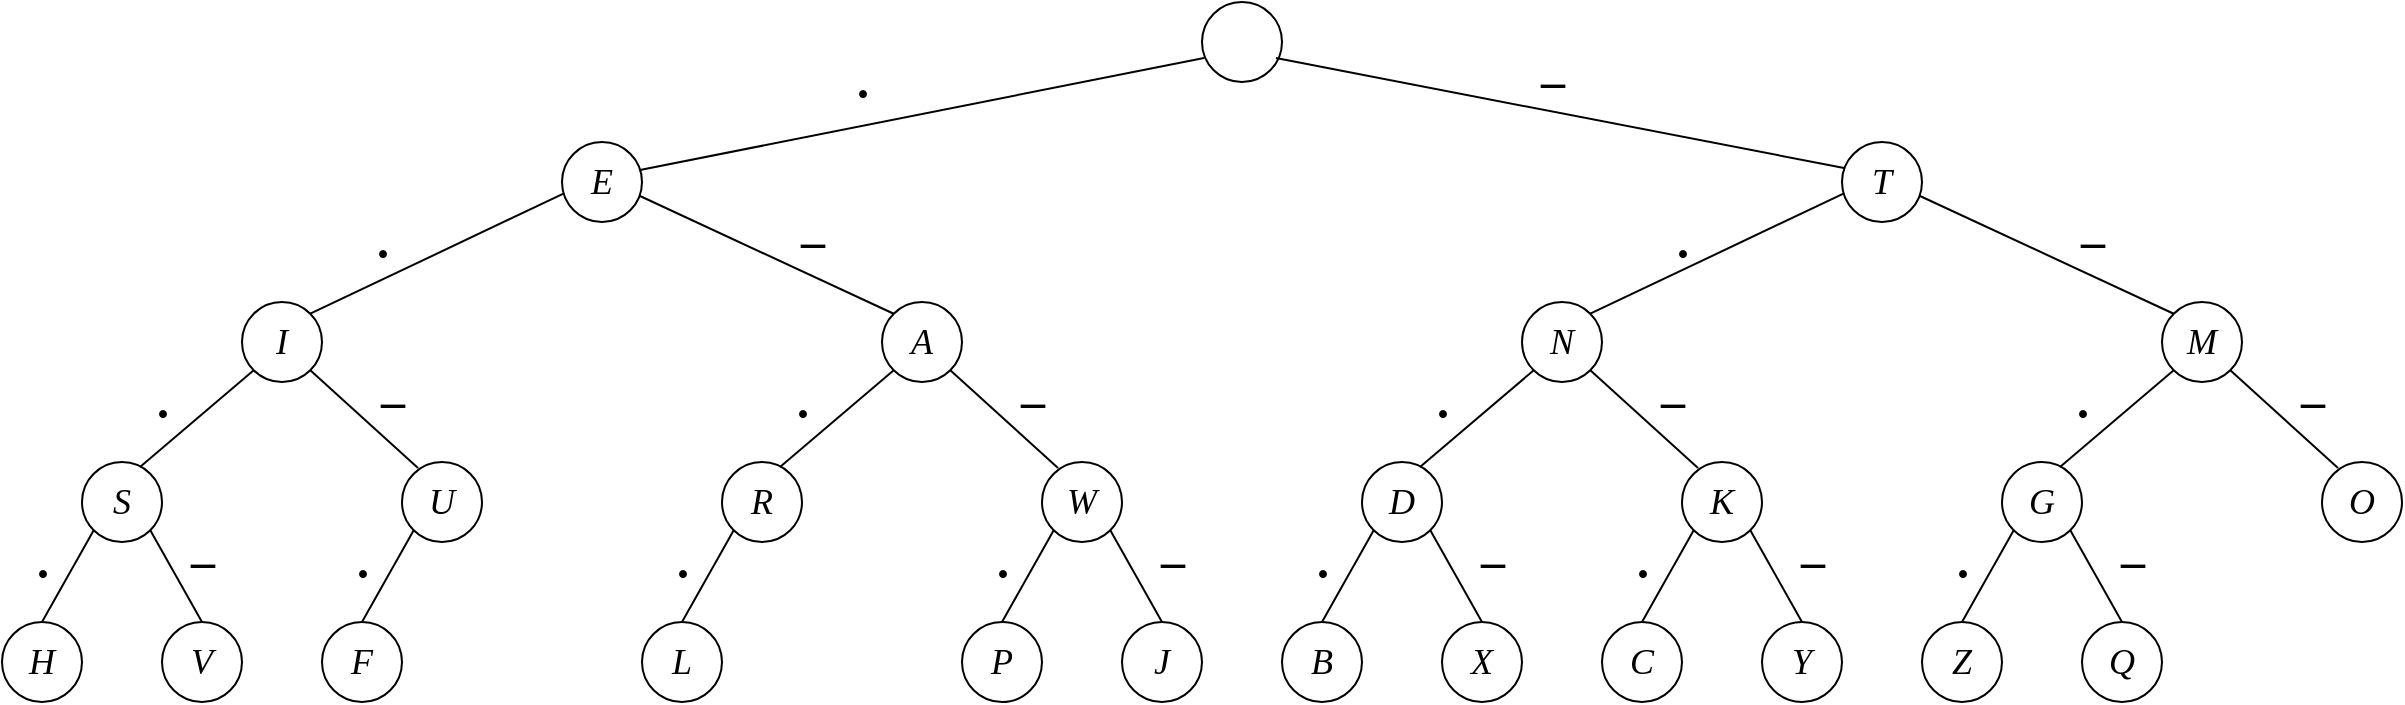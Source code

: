 <mxfile version="12.4.2" type="device" pages="1"><diagram id="geSZAMxbLidAp9BzC6RJ" name="Page-1"><mxGraphModel dx="1544" dy="1580" grid="1" gridSize="10" guides="1" tooltips="1" connect="1" arrows="1" fold="1" page="1" pageScale="1" pageWidth="850" pageHeight="1100" math="0" shadow="0"><root><mxCell id="0"/><mxCell id="1" parent="0"/><mxCell id="Bn1bOHZCIJpOseVx77GF-1" value="&lt;font face=&quot;cm&quot; style=&quot;font-size: 18px&quot;&gt;&lt;i&gt;H&lt;/i&gt;&lt;/font&gt;" style="ellipse;whiteSpace=wrap;html=1;aspect=fixed;" vertex="1" parent="1"><mxGeometry x="40" y="320" width="40" height="40" as="geometry"/></mxCell><mxCell id="Bn1bOHZCIJpOseVx77GF-2" value="&lt;font face=&quot;cm&quot; style=&quot;font-size: 18px&quot;&gt;&lt;i&gt;V&lt;/i&gt;&lt;/font&gt;" style="ellipse;whiteSpace=wrap;html=1;aspect=fixed;" vertex="1" parent="1"><mxGeometry x="120" y="320" width="40" height="40" as="geometry"/></mxCell><mxCell id="Bn1bOHZCIJpOseVx77GF-3" value="&lt;font face=&quot;cm&quot; style=&quot;font-size: 18px&quot;&gt;&lt;i&gt;S&lt;/i&gt;&lt;/font&gt;" style="ellipse;whiteSpace=wrap;html=1;aspect=fixed;" vertex="1" parent="1"><mxGeometry x="80" y="240" width="40" height="40" as="geometry"/></mxCell><mxCell id="Bn1bOHZCIJpOseVx77GF-4" value="" style="endArrow=none;html=1;entryX=0;entryY=1;entryDx=0;entryDy=0;exitX=0.5;exitY=0;exitDx=0;exitDy=0;" edge="1" parent="1" source="Bn1bOHZCIJpOseVx77GF-1" target="Bn1bOHZCIJpOseVx77GF-3"><mxGeometry width="50" height="50" relative="1" as="geometry"><mxPoint x="91" y="340" as="sourcePoint"/><mxPoint x="90" y="380" as="targetPoint"/></mxGeometry></mxCell><mxCell id="Bn1bOHZCIJpOseVx77GF-5" value="" style="endArrow=none;html=1;entryX=0.5;entryY=0;entryDx=0;entryDy=0;entryPerimeter=0;exitX=1;exitY=1;exitDx=0;exitDy=0;" edge="1" parent="1" source="Bn1bOHZCIJpOseVx77GF-3" target="Bn1bOHZCIJpOseVx77GF-2"><mxGeometry width="50" height="50" relative="1" as="geometry"><mxPoint x="114" y="274" as="sourcePoint"/><mxPoint x="130" y="320" as="targetPoint"/></mxGeometry></mxCell><mxCell id="Bn1bOHZCIJpOseVx77GF-11" value="&lt;font face=&quot;cm&quot; style=&quot;font-size: 18px&quot;&gt;&lt;i&gt;F&lt;/i&gt;&lt;/font&gt;" style="ellipse;whiteSpace=wrap;html=1;aspect=fixed;" vertex="1" parent="1"><mxGeometry x="200" y="320" width="40" height="40" as="geometry"/></mxCell><mxCell id="Bn1bOHZCIJpOseVx77GF-13" value="&lt;font face=&quot;cm&quot; style=&quot;font-size: 18px&quot;&gt;&lt;i&gt;U&lt;/i&gt;&lt;/font&gt;" style="ellipse;whiteSpace=wrap;html=1;aspect=fixed;" vertex="1" parent="1"><mxGeometry x="240" y="240" width="40" height="40" as="geometry"/></mxCell><mxCell id="Bn1bOHZCIJpOseVx77GF-14" value="" style="endArrow=none;html=1;entryX=0;entryY=1;entryDx=0;entryDy=0;exitX=0.5;exitY=0;exitDx=0;exitDy=0;" edge="1" source="Bn1bOHZCIJpOseVx77GF-11" target="Bn1bOHZCIJpOseVx77GF-13" parent="1"><mxGeometry width="50" height="50" relative="1" as="geometry"><mxPoint x="251" y="340" as="sourcePoint"/><mxPoint x="250" y="380" as="targetPoint"/></mxGeometry></mxCell><mxCell id="Bn1bOHZCIJpOseVx77GF-16" value="&lt;font face=&quot;cm&quot; style=&quot;font-size: 18px&quot;&gt;&lt;i&gt;I&lt;/i&gt;&lt;/font&gt;" style="ellipse;whiteSpace=wrap;html=1;aspect=fixed;" vertex="1" parent="1"><mxGeometry x="160" y="160" width="40" height="40" as="geometry"/></mxCell><mxCell id="Bn1bOHZCIJpOseVx77GF-17" value="" style="endArrow=none;html=1;entryX=0;entryY=1;entryDx=0;entryDy=0;exitX=0.725;exitY=0.063;exitDx=0;exitDy=0;exitPerimeter=0;movable=0;resizable=0;rotatable=0;deletable=0;editable=0;connectable=0;" edge="1" parent="1" source="Bn1bOHZCIJpOseVx77GF-3" target="Bn1bOHZCIJpOseVx77GF-16"><mxGeometry width="50" height="50" relative="1" as="geometry"><mxPoint x="40" y="430" as="sourcePoint"/><mxPoint x="160" y="200" as="targetPoint"/></mxGeometry></mxCell><mxCell id="Bn1bOHZCIJpOseVx77GF-18" value="" style="endArrow=none;html=1;entryX=1;entryY=1;entryDx=0;entryDy=0;exitX=0.2;exitY=0.075;exitDx=0;exitDy=0;exitPerimeter=0;movable=0;resizable=0;rotatable=0;deletable=0;editable=0;connectable=0;" edge="1" parent="1" source="Bn1bOHZCIJpOseVx77GF-13" target="Bn1bOHZCIJpOseVx77GF-16"><mxGeometry width="50" height="50" relative="1" as="geometry"><mxPoint x="119" y="252.52" as="sourcePoint"/><mxPoint x="175.858" y="204.142" as="targetPoint"/></mxGeometry></mxCell><mxCell id="Bn1bOHZCIJpOseVx77GF-19" value="&lt;font face=&quot;cm&quot; style=&quot;font-size: 18px&quot;&gt;&lt;i&gt;L&lt;/i&gt;&lt;/font&gt;" style="ellipse;whiteSpace=wrap;html=1;aspect=fixed;" vertex="1" parent="1"><mxGeometry x="360" y="320" width="40" height="40" as="geometry"/></mxCell><mxCell id="Bn1bOHZCIJpOseVx77GF-21" value="&lt;font face=&quot;cm&quot; style=&quot;font-size: 18px&quot;&gt;&lt;i&gt;R&lt;/i&gt;&lt;/font&gt;" style="ellipse;whiteSpace=wrap;html=1;aspect=fixed;" vertex="1" parent="1"><mxGeometry x="400" y="240" width="40" height="40" as="geometry"/></mxCell><mxCell id="Bn1bOHZCIJpOseVx77GF-22" value="" style="endArrow=none;html=1;entryX=0;entryY=1;entryDx=0;entryDy=0;exitX=0.5;exitY=0;exitDx=0;exitDy=0;" edge="1" source="Bn1bOHZCIJpOseVx77GF-19" target="Bn1bOHZCIJpOseVx77GF-21" parent="1"><mxGeometry width="50" height="50" relative="1" as="geometry"><mxPoint x="411" y="340" as="sourcePoint"/><mxPoint x="410" y="380" as="targetPoint"/></mxGeometry></mxCell><mxCell id="Bn1bOHZCIJpOseVx77GF-24" value="&lt;font face=&quot;cm&quot; style=&quot;font-size: 18px&quot;&gt;&lt;i&gt;P&lt;/i&gt;&lt;/font&gt;" style="ellipse;whiteSpace=wrap;html=1;aspect=fixed;" vertex="1" parent="1"><mxGeometry x="520" y="320" width="40" height="40" as="geometry"/></mxCell><mxCell id="Bn1bOHZCIJpOseVx77GF-25" value="&lt;font face=&quot;cm&quot; style=&quot;font-size: 18px&quot;&gt;&lt;i&gt;J&lt;/i&gt;&lt;/font&gt;" style="ellipse;whiteSpace=wrap;html=1;aspect=fixed;" vertex="1" parent="1"><mxGeometry x="600" y="320" width="40" height="40" as="geometry"/></mxCell><mxCell id="Bn1bOHZCIJpOseVx77GF-26" value="&lt;font face=&quot;cm&quot; style=&quot;font-size: 18px&quot;&gt;&lt;i&gt;W&lt;/i&gt;&lt;/font&gt;" style="ellipse;whiteSpace=wrap;html=1;aspect=fixed;" vertex="1" parent="1"><mxGeometry x="560" y="240" width="40" height="40" as="geometry"/></mxCell><mxCell id="Bn1bOHZCIJpOseVx77GF-27" value="" style="endArrow=none;html=1;entryX=0;entryY=1;entryDx=0;entryDy=0;exitX=0.5;exitY=0;exitDx=0;exitDy=0;" edge="1" source="Bn1bOHZCIJpOseVx77GF-24" target="Bn1bOHZCIJpOseVx77GF-26" parent="1"><mxGeometry width="50" height="50" relative="1" as="geometry"><mxPoint x="571" y="340" as="sourcePoint"/><mxPoint x="570" y="380" as="targetPoint"/></mxGeometry></mxCell><mxCell id="Bn1bOHZCIJpOseVx77GF-28" value="" style="endArrow=none;html=1;entryX=0.5;entryY=0;entryDx=0;entryDy=0;entryPerimeter=0;exitX=1;exitY=1;exitDx=0;exitDy=0;" edge="1" source="Bn1bOHZCIJpOseVx77GF-26" target="Bn1bOHZCIJpOseVx77GF-25" parent="1"><mxGeometry width="50" height="50" relative="1" as="geometry"><mxPoint x="594" y="274" as="sourcePoint"/><mxPoint x="610" y="320" as="targetPoint"/></mxGeometry></mxCell><mxCell id="Bn1bOHZCIJpOseVx77GF-29" value="&lt;font face=&quot;cm&quot; style=&quot;font-size: 18px&quot;&gt;&lt;i&gt;A&lt;/i&gt;&lt;/font&gt;" style="ellipse;whiteSpace=wrap;html=1;aspect=fixed;" vertex="1" parent="1"><mxGeometry x="480" y="160" width="40" height="40" as="geometry"/></mxCell><mxCell id="Bn1bOHZCIJpOseVx77GF-30" value="" style="endArrow=none;html=1;entryX=0;entryY=1;entryDx=0;entryDy=0;exitX=0.725;exitY=0.063;exitDx=0;exitDy=0;exitPerimeter=0;movable=0;resizable=0;rotatable=0;deletable=0;editable=0;connectable=0;" edge="1" source="Bn1bOHZCIJpOseVx77GF-21" target="Bn1bOHZCIJpOseVx77GF-29" parent="1"><mxGeometry width="50" height="50" relative="1" as="geometry"><mxPoint x="50" y="440" as="sourcePoint"/><mxPoint x="170" y="210" as="targetPoint"/></mxGeometry></mxCell><mxCell id="Bn1bOHZCIJpOseVx77GF-31" value="" style="endArrow=none;html=1;entryX=1;entryY=1;entryDx=0;entryDy=0;exitX=0.2;exitY=0.075;exitDx=0;exitDy=0;exitPerimeter=0;movable=0;resizable=0;rotatable=0;deletable=0;editable=0;connectable=0;" edge="1" source="Bn1bOHZCIJpOseVx77GF-26" target="Bn1bOHZCIJpOseVx77GF-29" parent="1"><mxGeometry width="50" height="50" relative="1" as="geometry"><mxPoint x="129" y="262.52" as="sourcePoint"/><mxPoint x="185.858" y="214.142" as="targetPoint"/></mxGeometry></mxCell><mxCell id="Bn1bOHZCIJpOseVx77GF-32" value="&lt;font face=&quot;cm&quot; style=&quot;font-size: 18px&quot;&gt;&lt;i&gt;E&lt;/i&gt;&lt;/font&gt;" style="ellipse;whiteSpace=wrap;html=1;aspect=fixed;" vertex="1" parent="1"><mxGeometry x="320" y="80" width="40" height="40" as="geometry"/></mxCell><mxCell id="Bn1bOHZCIJpOseVx77GF-33" value="" style="endArrow=none;html=1;entryX=0.025;entryY=0.642;entryDx=0;entryDy=0;exitX=1;exitY=0;exitDx=0;exitDy=0;entryPerimeter=0;" edge="1" parent="1" source="Bn1bOHZCIJpOseVx77GF-16" target="Bn1bOHZCIJpOseVx77GF-32"><mxGeometry width="50" height="50" relative="1" as="geometry"><mxPoint x="235" y="170" as="sourcePoint"/><mxPoint x="285" y="120" as="targetPoint"/></mxGeometry></mxCell><mxCell id="Bn1bOHZCIJpOseVx77GF-34" value="" style="endArrow=none;html=1;entryX=0.975;entryY=0.675;entryDx=0;entryDy=0;exitX=0;exitY=0;exitDx=0;exitDy=0;entryPerimeter=0;" edge="1" parent="1" source="Bn1bOHZCIJpOseVx77GF-29" target="Bn1bOHZCIJpOseVx77GF-32"><mxGeometry width="50" height="50" relative="1" as="geometry"><mxPoint x="290.002" y="199.998" as="sourcePoint"/><mxPoint x="416.86" y="139.82" as="targetPoint"/></mxGeometry></mxCell><mxCell id="Bn1bOHZCIJpOseVx77GF-35" value="&lt;font face=&quot;cm&quot; style=&quot;font-size: 18px&quot;&gt;&lt;i&gt;B&lt;/i&gt;&lt;/font&gt;" style="ellipse;whiteSpace=wrap;html=1;aspect=fixed;" vertex="1" parent="1"><mxGeometry x="680" y="320" width="40" height="40" as="geometry"/></mxCell><mxCell id="Bn1bOHZCIJpOseVx77GF-36" value="&lt;font face=&quot;cm&quot; style=&quot;font-size: 18px&quot;&gt;&lt;i&gt;X&lt;/i&gt;&lt;/font&gt;" style="ellipse;whiteSpace=wrap;html=1;aspect=fixed;" vertex="1" parent="1"><mxGeometry x="760" y="320" width="40" height="40" as="geometry"/></mxCell><mxCell id="Bn1bOHZCIJpOseVx77GF-37" value="&lt;font face=&quot;cm&quot; style=&quot;font-size: 18px&quot;&gt;&lt;i&gt;D&lt;/i&gt;&lt;/font&gt;" style="ellipse;whiteSpace=wrap;html=1;aspect=fixed;" vertex="1" parent="1"><mxGeometry x="720" y="240" width="40" height="40" as="geometry"/></mxCell><mxCell id="Bn1bOHZCIJpOseVx77GF-38" value="" style="endArrow=none;html=1;entryX=0;entryY=1;entryDx=0;entryDy=0;exitX=0.5;exitY=0;exitDx=0;exitDy=0;" edge="1" source="Bn1bOHZCIJpOseVx77GF-35" target="Bn1bOHZCIJpOseVx77GF-37" parent="1"><mxGeometry width="50" height="50" relative="1" as="geometry"><mxPoint x="731" y="340" as="sourcePoint"/><mxPoint x="730" y="380" as="targetPoint"/></mxGeometry></mxCell><mxCell id="Bn1bOHZCIJpOseVx77GF-39" value="" style="endArrow=none;html=1;entryX=0.5;entryY=0;entryDx=0;entryDy=0;entryPerimeter=0;exitX=1;exitY=1;exitDx=0;exitDy=0;" edge="1" source="Bn1bOHZCIJpOseVx77GF-37" target="Bn1bOHZCIJpOseVx77GF-36" parent="1"><mxGeometry width="50" height="50" relative="1" as="geometry"><mxPoint x="754" y="274" as="sourcePoint"/><mxPoint x="770" y="320" as="targetPoint"/></mxGeometry></mxCell><mxCell id="Bn1bOHZCIJpOseVx77GF-40" value="&lt;font face=&quot;cm&quot; style=&quot;font-size: 18px&quot;&gt;&lt;i&gt;C&lt;/i&gt;&lt;/font&gt;" style="ellipse;whiteSpace=wrap;html=1;aspect=fixed;" vertex="1" parent="1"><mxGeometry x="840" y="320" width="40" height="40" as="geometry"/></mxCell><mxCell id="Bn1bOHZCIJpOseVx77GF-41" value="&lt;font face=&quot;cm&quot; style=&quot;font-size: 18px&quot;&gt;&lt;i&gt;Y&lt;/i&gt;&lt;/font&gt;" style="ellipse;whiteSpace=wrap;html=1;aspect=fixed;" vertex="1" parent="1"><mxGeometry x="920" y="320" width="40" height="40" as="geometry"/></mxCell><mxCell id="Bn1bOHZCIJpOseVx77GF-42" value="&lt;font face=&quot;cm&quot; style=&quot;font-size: 18px&quot;&gt;&lt;i&gt;K&lt;/i&gt;&lt;/font&gt;" style="ellipse;whiteSpace=wrap;html=1;aspect=fixed;" vertex="1" parent="1"><mxGeometry x="880" y="240" width="40" height="40" as="geometry"/></mxCell><mxCell id="Bn1bOHZCIJpOseVx77GF-43" value="" style="endArrow=none;html=1;entryX=0;entryY=1;entryDx=0;entryDy=0;exitX=0.5;exitY=0;exitDx=0;exitDy=0;" edge="1" source="Bn1bOHZCIJpOseVx77GF-40" target="Bn1bOHZCIJpOseVx77GF-42" parent="1"><mxGeometry width="50" height="50" relative="1" as="geometry"><mxPoint x="891" y="340" as="sourcePoint"/><mxPoint x="890" y="380" as="targetPoint"/></mxGeometry></mxCell><mxCell id="Bn1bOHZCIJpOseVx77GF-44" value="" style="endArrow=none;html=1;entryX=0.5;entryY=0;entryDx=0;entryDy=0;entryPerimeter=0;exitX=1;exitY=1;exitDx=0;exitDy=0;" edge="1" source="Bn1bOHZCIJpOseVx77GF-42" target="Bn1bOHZCIJpOseVx77GF-41" parent="1"><mxGeometry width="50" height="50" relative="1" as="geometry"><mxPoint x="914" y="274" as="sourcePoint"/><mxPoint x="930" y="320" as="targetPoint"/></mxGeometry></mxCell><mxCell id="Bn1bOHZCIJpOseVx77GF-45" value="&lt;font face=&quot;cm&quot; style=&quot;font-size: 18px&quot;&gt;&lt;i&gt;N&lt;/i&gt;&lt;/font&gt;" style="ellipse;whiteSpace=wrap;html=1;aspect=fixed;" vertex="1" parent="1"><mxGeometry x="800" y="160" width="40" height="40" as="geometry"/></mxCell><mxCell id="Bn1bOHZCIJpOseVx77GF-46" value="" style="endArrow=none;html=1;entryX=0;entryY=1;entryDx=0;entryDy=0;exitX=0.725;exitY=0.063;exitDx=0;exitDy=0;exitPerimeter=0;movable=0;resizable=0;rotatable=0;deletable=0;editable=0;connectable=0;" edge="1" source="Bn1bOHZCIJpOseVx77GF-37" target="Bn1bOHZCIJpOseVx77GF-45" parent="1"><mxGeometry width="50" height="50" relative="1" as="geometry"><mxPoint x="50" y="440" as="sourcePoint"/><mxPoint x="170" y="210" as="targetPoint"/></mxGeometry></mxCell><mxCell id="Bn1bOHZCIJpOseVx77GF-47" value="" style="endArrow=none;html=1;entryX=1;entryY=1;entryDx=0;entryDy=0;exitX=0.2;exitY=0.075;exitDx=0;exitDy=0;exitPerimeter=0;movable=0;resizable=0;rotatable=0;deletable=0;editable=0;connectable=0;" edge="1" source="Bn1bOHZCIJpOseVx77GF-42" target="Bn1bOHZCIJpOseVx77GF-45" parent="1"><mxGeometry width="50" height="50" relative="1" as="geometry"><mxPoint x="129" y="262.52" as="sourcePoint"/><mxPoint x="185.858" y="214.142" as="targetPoint"/></mxGeometry></mxCell><mxCell id="Bn1bOHZCIJpOseVx77GF-48" value="&lt;font face=&quot;cm&quot; style=&quot;font-size: 18px&quot;&gt;&lt;i&gt;Z&lt;/i&gt;&lt;/font&gt;" style="ellipse;whiteSpace=wrap;html=1;aspect=fixed;" vertex="1" parent="1"><mxGeometry x="1000" y="320" width="40" height="40" as="geometry"/></mxCell><mxCell id="Bn1bOHZCIJpOseVx77GF-49" value="&lt;font face=&quot;cm&quot; style=&quot;font-size: 18px&quot;&gt;&lt;i&gt;Q&lt;/i&gt;&lt;/font&gt;" style="ellipse;whiteSpace=wrap;html=1;aspect=fixed;" vertex="1" parent="1"><mxGeometry x="1080" y="320" width="40" height="40" as="geometry"/></mxCell><mxCell id="Bn1bOHZCIJpOseVx77GF-50" value="&lt;font face=&quot;cm&quot; style=&quot;font-size: 18px&quot;&gt;&lt;i&gt;G&lt;/i&gt;&lt;/font&gt;" style="ellipse;whiteSpace=wrap;html=1;aspect=fixed;" vertex="1" parent="1"><mxGeometry x="1040" y="240" width="40" height="40" as="geometry"/></mxCell><mxCell id="Bn1bOHZCIJpOseVx77GF-51" value="" style="endArrow=none;html=1;entryX=0;entryY=1;entryDx=0;entryDy=0;exitX=0.5;exitY=0;exitDx=0;exitDy=0;" edge="1" source="Bn1bOHZCIJpOseVx77GF-48" target="Bn1bOHZCIJpOseVx77GF-50" parent="1"><mxGeometry width="50" height="50" relative="1" as="geometry"><mxPoint x="1051" y="340" as="sourcePoint"/><mxPoint x="1050" y="380" as="targetPoint"/></mxGeometry></mxCell><mxCell id="Bn1bOHZCIJpOseVx77GF-52" value="" style="endArrow=none;html=1;entryX=0.5;entryY=0;entryDx=0;entryDy=0;entryPerimeter=0;exitX=1;exitY=1;exitDx=0;exitDy=0;" edge="1" source="Bn1bOHZCIJpOseVx77GF-50" target="Bn1bOHZCIJpOseVx77GF-49" parent="1"><mxGeometry width="50" height="50" relative="1" as="geometry"><mxPoint x="1074" y="274" as="sourcePoint"/><mxPoint x="1090" y="320" as="targetPoint"/></mxGeometry></mxCell><mxCell id="Bn1bOHZCIJpOseVx77GF-55" value="&lt;font face=&quot;cm&quot; style=&quot;font-size: 18px&quot;&gt;&lt;i&gt;O&lt;/i&gt;&lt;/font&gt;" style="ellipse;whiteSpace=wrap;html=1;aspect=fixed;" vertex="1" parent="1"><mxGeometry x="1200" y="240" width="40" height="40" as="geometry"/></mxCell><mxCell id="Bn1bOHZCIJpOseVx77GF-58" value="&lt;font face=&quot;cm&quot; style=&quot;font-size: 18px&quot;&gt;&lt;i&gt;M&lt;/i&gt;&lt;/font&gt;" style="ellipse;whiteSpace=wrap;html=1;aspect=fixed;" vertex="1" parent="1"><mxGeometry x="1120" y="160" width="40" height="40" as="geometry"/></mxCell><mxCell id="Bn1bOHZCIJpOseVx77GF-59" value="" style="endArrow=none;html=1;entryX=0;entryY=1;entryDx=0;entryDy=0;exitX=0.725;exitY=0.063;exitDx=0;exitDy=0;exitPerimeter=0;movable=0;resizable=0;rotatable=0;deletable=0;editable=0;connectable=0;" edge="1" source="Bn1bOHZCIJpOseVx77GF-50" target="Bn1bOHZCIJpOseVx77GF-58" parent="1"><mxGeometry width="50" height="50" relative="1" as="geometry"><mxPoint x="60" y="450" as="sourcePoint"/><mxPoint x="180" y="220" as="targetPoint"/></mxGeometry></mxCell><mxCell id="Bn1bOHZCIJpOseVx77GF-60" value="" style="endArrow=none;html=1;entryX=1;entryY=1;entryDx=0;entryDy=0;exitX=0.2;exitY=0.075;exitDx=0;exitDy=0;exitPerimeter=0;movable=0;resizable=0;rotatable=0;deletable=0;editable=0;connectable=0;" edge="1" source="Bn1bOHZCIJpOseVx77GF-55" target="Bn1bOHZCIJpOseVx77GF-58" parent="1"><mxGeometry width="50" height="50" relative="1" as="geometry"><mxPoint x="139" y="272.52" as="sourcePoint"/><mxPoint x="195.858" y="224.142" as="targetPoint"/></mxGeometry></mxCell><mxCell id="Bn1bOHZCIJpOseVx77GF-61" value="&lt;font face=&quot;cm&quot; style=&quot;font-size: 18px&quot;&gt;&lt;i&gt;T&lt;/i&gt;&lt;/font&gt;" style="ellipse;whiteSpace=wrap;html=1;aspect=fixed;" vertex="1" parent="1"><mxGeometry x="960" y="80" width="40" height="40" as="geometry"/></mxCell><mxCell id="Bn1bOHZCIJpOseVx77GF-62" value="" style="endArrow=none;html=1;entryX=0.025;entryY=0.642;entryDx=0;entryDy=0;exitX=1;exitY=0;exitDx=0;exitDy=0;entryPerimeter=0;" edge="1" source="Bn1bOHZCIJpOseVx77GF-45" target="Bn1bOHZCIJpOseVx77GF-61" parent="1"><mxGeometry width="50" height="50" relative="1" as="geometry"><mxPoint x="875" y="170" as="sourcePoint"/><mxPoint x="925" y="120" as="targetPoint"/></mxGeometry></mxCell><mxCell id="Bn1bOHZCIJpOseVx77GF-63" value="" style="endArrow=none;html=1;entryX=0.975;entryY=0.675;entryDx=0;entryDy=0;exitX=0;exitY=0;exitDx=0;exitDy=0;entryPerimeter=0;" edge="1" source="Bn1bOHZCIJpOseVx77GF-58" target="Bn1bOHZCIJpOseVx77GF-61" parent="1"><mxGeometry width="50" height="50" relative="1" as="geometry"><mxPoint x="930.002" y="199.998" as="sourcePoint"/><mxPoint x="1056.86" y="139.82" as="targetPoint"/></mxGeometry></mxCell><mxCell id="Bn1bOHZCIJpOseVx77GF-64" value="" style="ellipse;whiteSpace=wrap;html=1;aspect=fixed;" vertex="1" parent="1"><mxGeometry x="640" y="10" width="40" height="40" as="geometry"/></mxCell><mxCell id="Bn1bOHZCIJpOseVx77GF-65" value="" style="endArrow=none;html=1;exitX=0.975;exitY=0.35;exitDx=0;exitDy=0;exitPerimeter=0;entryX=0.025;entryY=0.7;entryDx=0;entryDy=0;entryPerimeter=0;" edge="1" parent="1" source="Bn1bOHZCIJpOseVx77GF-32" target="Bn1bOHZCIJpOseVx77GF-64"><mxGeometry width="50" height="50" relative="1" as="geometry"><mxPoint x="40" y="430" as="sourcePoint"/><mxPoint x="630" y="60" as="targetPoint"/></mxGeometry></mxCell><mxCell id="Bn1bOHZCIJpOseVx77GF-66" value="" style="endArrow=none;html=1;entryX=0.925;entryY=0.7;entryDx=0;entryDy=0;exitX=0.025;exitY=0.325;exitDx=0;exitDy=0;exitPerimeter=0;entryPerimeter=0;" edge="1" parent="1" source="Bn1bOHZCIJpOseVx77GF-61" target="Bn1bOHZCIJpOseVx77GF-64"><mxGeometry width="50" height="50" relative="1" as="geometry"><mxPoint x="40" y="430" as="sourcePoint"/><mxPoint x="90" y="380" as="targetPoint"/></mxGeometry></mxCell><mxCell id="Bn1bOHZCIJpOseVx77GF-68" value="&lt;b&gt;&lt;font style=&quot;font-size: 24px&quot; face=&quot;cm&quot;&gt;.&lt;/font&gt;&lt;/b&gt;" style="text;html=1;align=center;verticalAlign=middle;resizable=0;points=[];;autosize=1;" vertex="1" parent="1"><mxGeometry x="50" y="280" width="20" height="20" as="geometry"/></mxCell><mxCell id="Bn1bOHZCIJpOseVx77GF-69" value="&lt;font face=&quot;cm&quot; style=&quot;font-size: 24px&quot;&gt;&lt;b&gt;–&lt;/b&gt;&lt;/font&gt;" style="text;html=1;align=center;verticalAlign=middle;resizable=0;points=[];;autosize=1;" vertex="1" parent="1"><mxGeometry x="125" y="280" width="30" height="20" as="geometry"/></mxCell><mxCell id="Bn1bOHZCIJpOseVx77GF-70" value="&lt;b&gt;&lt;font style=&quot;font-size: 24px&quot; face=&quot;cm&quot;&gt;.&lt;/font&gt;&lt;/b&gt;" style="text;html=1;align=center;verticalAlign=middle;resizable=0;points=[];;autosize=1;" vertex="1" parent="1"><mxGeometry x="110" y="200" width="20" height="20" as="geometry"/></mxCell><mxCell id="Bn1bOHZCIJpOseVx77GF-71" value="&lt;b&gt;&lt;font style=&quot;font-size: 24px&quot; face=&quot;cm&quot;&gt;.&lt;/font&gt;&lt;/b&gt;" style="text;html=1;align=center;verticalAlign=middle;resizable=0;points=[];;autosize=1;" vertex="1" parent="1"><mxGeometry x="220" y="120" width="20" height="20" as="geometry"/></mxCell><mxCell id="Bn1bOHZCIJpOseVx77GF-72" value="&lt;b&gt;&lt;font style=&quot;font-size: 24px&quot; face=&quot;cm&quot;&gt;.&lt;/font&gt;&lt;/b&gt;" style="text;html=1;align=center;verticalAlign=middle;resizable=0;points=[];;autosize=1;" vertex="1" parent="1"><mxGeometry x="460" y="40" width="20" height="20" as="geometry"/></mxCell><mxCell id="Bn1bOHZCIJpOseVx77GF-73" value="&lt;b&gt;&lt;font style=&quot;font-size: 24px&quot; face=&quot;cm&quot;&gt;.&lt;/font&gt;&lt;/b&gt;" style="text;html=1;align=center;verticalAlign=middle;resizable=0;points=[];;autosize=1;" vertex="1" parent="1"><mxGeometry x="870" y="120" width="20" height="20" as="geometry"/></mxCell><mxCell id="Bn1bOHZCIJpOseVx77GF-74" value="&lt;b&gt;&lt;font style=&quot;font-size: 24px&quot; face=&quot;cm&quot;&gt;.&lt;/font&gt;&lt;/b&gt;" style="text;html=1;align=center;verticalAlign=middle;resizable=0;points=[];;autosize=1;" vertex="1" parent="1"><mxGeometry x="430" y="200" width="20" height="20" as="geometry"/></mxCell><mxCell id="Bn1bOHZCIJpOseVx77GF-75" value="&lt;b&gt;&lt;font style=&quot;font-size: 24px&quot; face=&quot;cm&quot;&gt;.&lt;/font&gt;&lt;/b&gt;" style="text;html=1;align=center;verticalAlign=middle;resizable=0;points=[];;autosize=1;" vertex="1" parent="1"><mxGeometry x="210" y="280" width="20" height="20" as="geometry"/></mxCell><mxCell id="Bn1bOHZCIJpOseVx77GF-76" value="&lt;b&gt;&lt;font style=&quot;font-size: 24px&quot; face=&quot;cm&quot;&gt;.&lt;/font&gt;&lt;/b&gt;" style="text;html=1;align=center;verticalAlign=middle;resizable=0;points=[];;autosize=1;" vertex="1" parent="1"><mxGeometry x="370" y="280" width="20" height="20" as="geometry"/></mxCell><mxCell id="Bn1bOHZCIJpOseVx77GF-77" value="&lt;b&gt;&lt;font style=&quot;font-size: 24px&quot; face=&quot;cm&quot;&gt;.&lt;/font&gt;&lt;/b&gt;" style="text;html=1;align=center;verticalAlign=middle;resizable=0;points=[];;autosize=1;" vertex="1" parent="1"><mxGeometry x="530" y="280" width="20" height="20" as="geometry"/></mxCell><mxCell id="Bn1bOHZCIJpOseVx77GF-78" value="&lt;b&gt;&lt;font style=&quot;font-size: 24px&quot; face=&quot;cm&quot;&gt;.&lt;/font&gt;&lt;/b&gt;" style="text;html=1;align=center;verticalAlign=middle;resizable=0;points=[];;autosize=1;" vertex="1" parent="1"><mxGeometry x="690" y="280" width="20" height="20" as="geometry"/></mxCell><mxCell id="Bn1bOHZCIJpOseVx77GF-79" value="&lt;b&gt;&lt;font style=&quot;font-size: 24px&quot; face=&quot;cm&quot;&gt;.&lt;/font&gt;&lt;/b&gt;" style="text;html=1;align=center;verticalAlign=middle;resizable=0;points=[];;autosize=1;" vertex="1" parent="1"><mxGeometry x="850" y="280" width="20" height="20" as="geometry"/></mxCell><mxCell id="Bn1bOHZCIJpOseVx77GF-80" value="&lt;b&gt;&lt;font style=&quot;font-size: 24px&quot; face=&quot;cm&quot;&gt;.&lt;/font&gt;&lt;/b&gt;" style="text;html=1;align=center;verticalAlign=middle;resizable=0;points=[];;autosize=1;" vertex="1" parent="1"><mxGeometry x="1010" y="280" width="20" height="20" as="geometry"/></mxCell><mxCell id="Bn1bOHZCIJpOseVx77GF-82" value="&lt;b&gt;&lt;font style=&quot;font-size: 24px&quot; face=&quot;cm&quot;&gt;.&lt;/font&gt;&lt;/b&gt;" style="text;html=1;align=center;verticalAlign=middle;resizable=0;points=[];;autosize=1;" vertex="1" parent="1"><mxGeometry x="750" y="200" width="20" height="20" as="geometry"/></mxCell><mxCell id="Bn1bOHZCIJpOseVx77GF-83" value="&lt;b&gt;&lt;font style=&quot;font-size: 24px&quot; face=&quot;cm&quot;&gt;.&lt;/font&gt;&lt;/b&gt;" style="text;html=1;align=center;verticalAlign=middle;resizable=0;points=[];;autosize=1;" vertex="1" parent="1"><mxGeometry x="1070" y="200" width="20" height="20" as="geometry"/></mxCell><mxCell id="Bn1bOHZCIJpOseVx77GF-86" value="&lt;font face=&quot;cm&quot; style=&quot;font-size: 24px&quot;&gt;&lt;b&gt;–&lt;/b&gt;&lt;/font&gt;" style="text;html=1;align=center;verticalAlign=middle;resizable=0;points=[];;autosize=1;" vertex="1" parent="1"><mxGeometry x="610" y="280" width="30" height="20" as="geometry"/></mxCell><mxCell id="Bn1bOHZCIJpOseVx77GF-87" value="&lt;font face=&quot;cm&quot; style=&quot;font-size: 24px&quot;&gt;&lt;b&gt;–&lt;/b&gt;&lt;/font&gt;" style="text;html=1;align=center;verticalAlign=middle;resizable=0;points=[];;autosize=1;" vertex="1" parent="1"><mxGeometry x="770" y="280" width="30" height="20" as="geometry"/></mxCell><mxCell id="Bn1bOHZCIJpOseVx77GF-88" value="&lt;font face=&quot;cm&quot; style=&quot;font-size: 24px&quot;&gt;&lt;b&gt;–&lt;/b&gt;&lt;/font&gt;" style="text;html=1;align=center;verticalAlign=middle;resizable=0;points=[];;autosize=1;" vertex="1" parent="1"><mxGeometry x="930" y="280" width="30" height="20" as="geometry"/></mxCell><mxCell id="Bn1bOHZCIJpOseVx77GF-89" value="&lt;font face=&quot;cm&quot; style=&quot;font-size: 24px&quot;&gt;&lt;b&gt;–&lt;/b&gt;&lt;/font&gt;" style="text;html=1;align=center;verticalAlign=middle;resizable=0;points=[];;autosize=1;" vertex="1" parent="1"><mxGeometry x="1090" y="280" width="30" height="20" as="geometry"/></mxCell><mxCell id="Bn1bOHZCIJpOseVx77GF-91" value="&lt;font face=&quot;cm&quot; style=&quot;font-size: 24px&quot;&gt;&lt;b&gt;–&lt;/b&gt;&lt;/font&gt;" style="text;html=1;align=center;verticalAlign=middle;resizable=0;points=[];;autosize=1;" vertex="1" parent="1"><mxGeometry x="220" y="200" width="30" height="20" as="geometry"/></mxCell><mxCell id="Bn1bOHZCIJpOseVx77GF-92" value="&lt;font face=&quot;cm&quot; style=&quot;font-size: 24px&quot;&gt;&lt;b&gt;–&lt;/b&gt;&lt;/font&gt;" style="text;html=1;align=center;verticalAlign=middle;resizable=0;points=[];;autosize=1;" vertex="1" parent="1"><mxGeometry x="540" y="200" width="30" height="20" as="geometry"/></mxCell><mxCell id="Bn1bOHZCIJpOseVx77GF-93" value="&lt;font face=&quot;cm&quot; style=&quot;font-size: 24px&quot;&gt;&lt;b&gt;–&lt;/b&gt;&lt;/font&gt;" style="text;html=1;align=center;verticalAlign=middle;resizable=0;points=[];;autosize=1;" vertex="1" parent="1"><mxGeometry x="860" y="200" width="30" height="20" as="geometry"/></mxCell><mxCell id="Bn1bOHZCIJpOseVx77GF-94" value="&lt;font face=&quot;cm&quot; style=&quot;font-size: 24px&quot;&gt;&lt;b&gt;–&lt;/b&gt;&lt;/font&gt;" style="text;html=1;align=center;verticalAlign=middle;resizable=0;points=[];;autosize=1;" vertex="1" parent="1"><mxGeometry x="1180" y="200" width="30" height="20" as="geometry"/></mxCell><mxCell id="Bn1bOHZCIJpOseVx77GF-95" value="&lt;font face=&quot;cm&quot; style=&quot;font-size: 24px&quot;&gt;&lt;b&gt;–&lt;/b&gt;&lt;/font&gt;" style="text;html=1;align=center;verticalAlign=middle;resizable=0;points=[];;autosize=1;" vertex="1" parent="1"><mxGeometry x="430" y="120" width="30" height="20" as="geometry"/></mxCell><mxCell id="Bn1bOHZCIJpOseVx77GF-96" value="&lt;font face=&quot;cm&quot; style=&quot;font-size: 24px&quot;&gt;&lt;b&gt;–&lt;/b&gt;&lt;/font&gt;" style="text;html=1;align=center;verticalAlign=middle;resizable=0;points=[];;autosize=1;" vertex="1" parent="1"><mxGeometry x="1070" y="120" width="30" height="20" as="geometry"/></mxCell><mxCell id="Bn1bOHZCIJpOseVx77GF-97" value="&lt;font face=&quot;cm&quot; style=&quot;font-size: 24px&quot;&gt;&lt;b&gt;–&lt;/b&gt;&lt;/font&gt;" style="text;html=1;align=center;verticalAlign=middle;resizable=0;points=[];;autosize=1;" vertex="1" parent="1"><mxGeometry x="800" y="40" width="30" height="20" as="geometry"/></mxCell></root></mxGraphModel></diagram></mxfile>